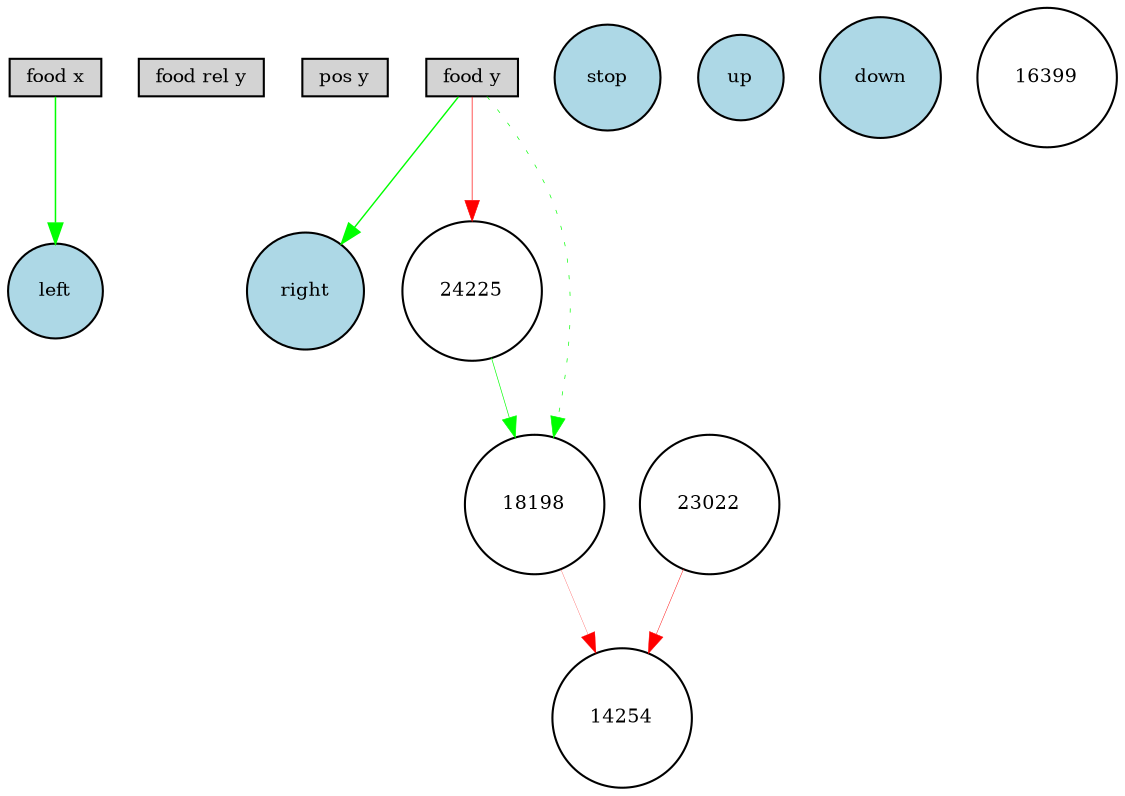 digraph {
	node [fontsize=9 height=0.2 shape=circle width=0.2]
	"food x" [fillcolor=lightgray shape=box style=filled]
	"food rel y" [fillcolor=lightgray shape=box style=filled]
	"pos y" [fillcolor=lightgray shape=box style=filled]
	"food y" [fillcolor=lightgray shape=box style=filled]
	stop [fillcolor=lightblue style=filled]
	up [fillcolor=lightblue style=filled]
	down [fillcolor=lightblue style=filled]
	left [fillcolor=lightblue style=filled]
	right [fillcolor=lightblue style=filled]
	24225 [fillcolor=white style=filled]
	14254 [fillcolor=white style=filled]
	16399 [fillcolor=white style=filled]
	23022 [fillcolor=white style=filled]
	18198 [fillcolor=white style=filled]
	"food x" -> left [color=green penwidth=0.725331805909198 style=solid]
	"food y" -> right [color=green penwidth=0.6789208690288902 style=solid]
	"food y" -> 18198 [color=green penwidth=0.3263028658927394 style=dotted]
	18198 -> 14254 [color=red penwidth=0.11385882743335203 style=solid]
	23022 -> 14254 [color=red penwidth=0.21467374205258138 style=solid]
	"food y" -> 24225 [color=red penwidth=0.31500644696652397 style=solid]
	24225 -> 18198 [color=green penwidth=0.31307195785899516 style=solid]
}
